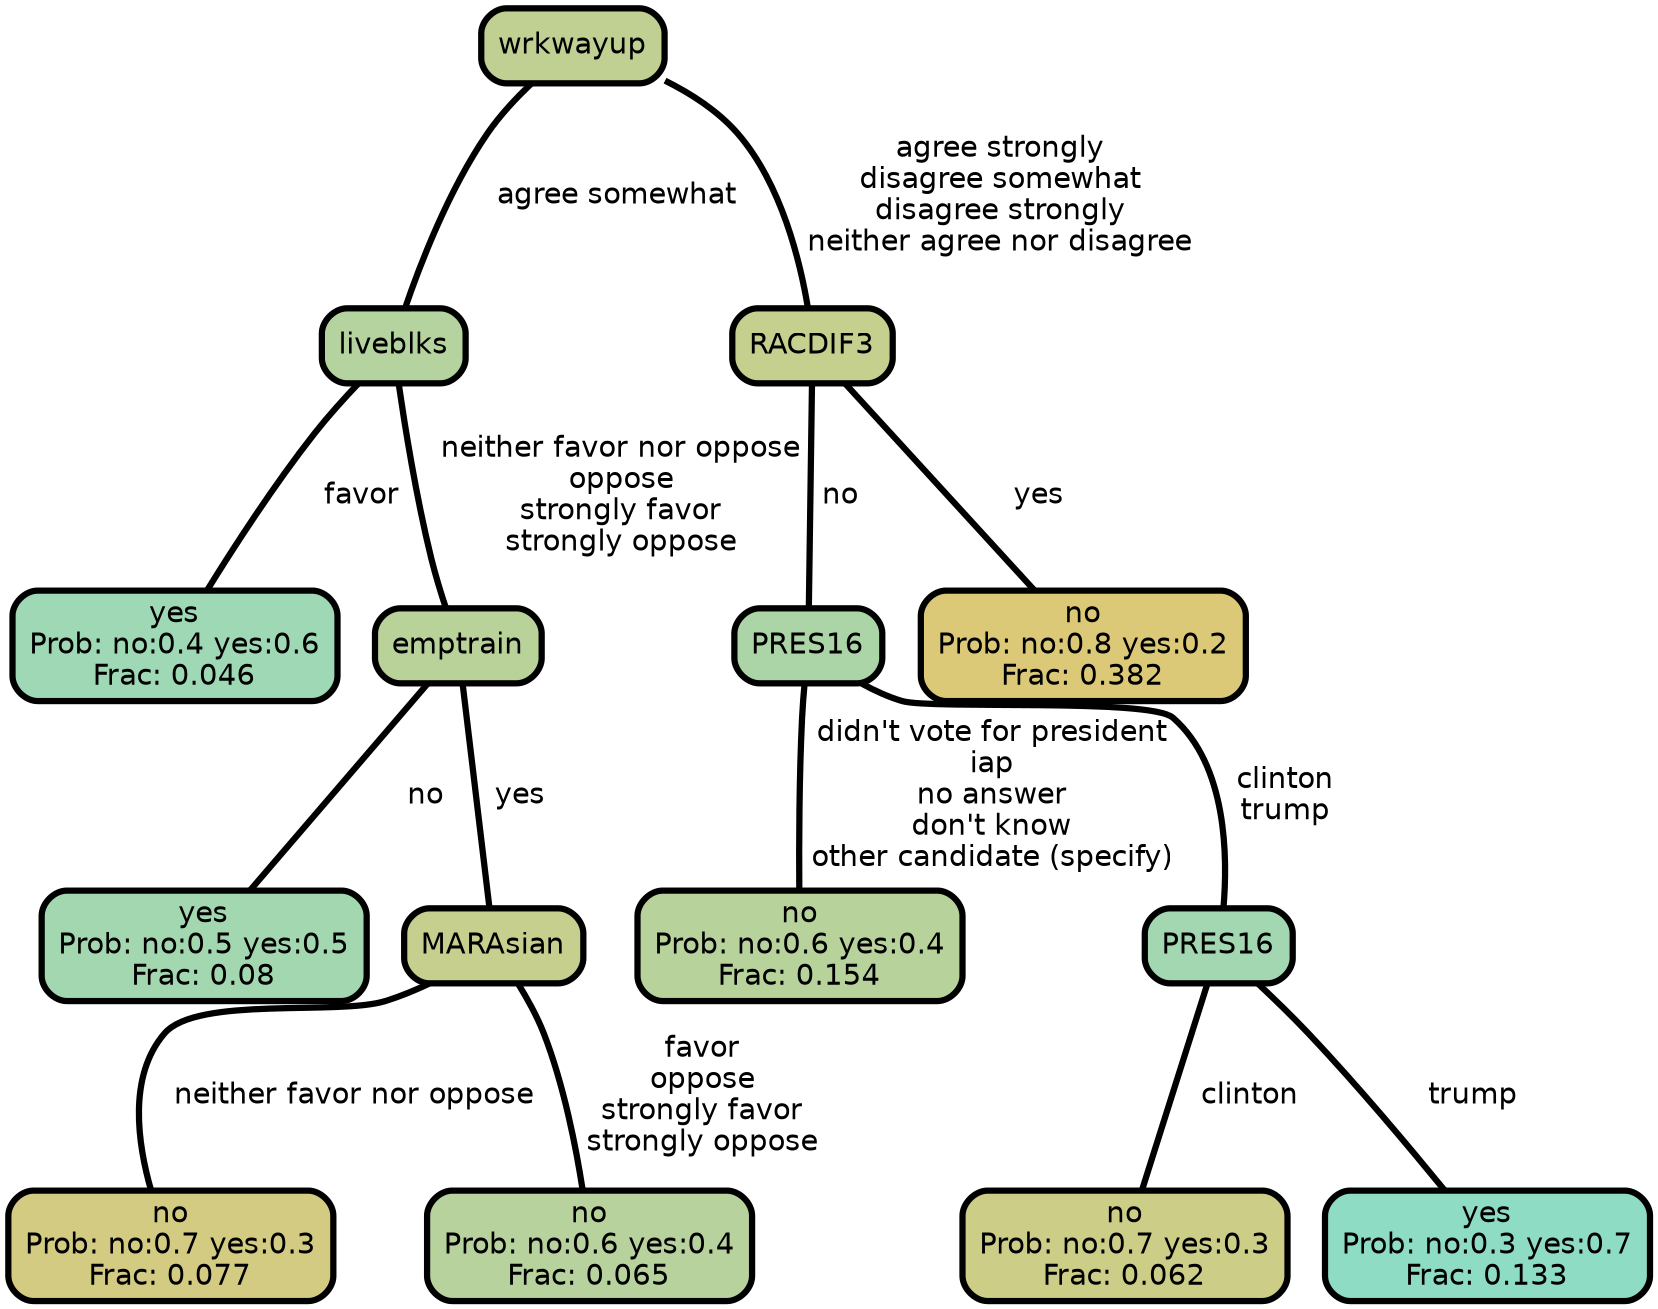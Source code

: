 graph Tree {
node [shape=box, style="filled, rounded",color="black",penwidth="3",fontcolor="black",                 fontname=helvetica] ;
graph [ranksep="0 equally", splines=straight,                 bgcolor=transparent, dpi=200] ;
edge [fontname=helvetica, color=black] ;
0 [label="yes
Prob: no:0.4 yes:0.6
Frac: 0.046", fillcolor="#9ed8b5"] ;
1 [label="liveblks", fillcolor="#b5d39e"] ;
2 [label="yes
Prob: no:0.5 yes:0.5
Frac: 0.08", fillcolor="#a3d7b0"] ;
3 [label="emptrain", fillcolor="#b9d29a"] ;
4 [label="no
Prob: no:0.7 yes:0.3
Frac: 0.077", fillcolor="#d2cb81"] ;
5 [label="MARAsian", fillcolor="#c6cf8d"] ;
6 [label="no
Prob: no:0.6 yes:0.4
Frac: 0.065", fillcolor="#b7d29c"] ;
7 [label="wrkwayup", fillcolor="#c0d093"] ;
8 [label="no
Prob: no:0.6 yes:0.4
Frac: 0.154", fillcolor="#b8d29b"] ;
9 [label="PRES16", fillcolor="#acd5a7"] ;
10 [label="no
Prob: no:0.7 yes:0.3
Frac: 0.062", fillcolor="#cccd87"] ;
11 [label="PRES16", fillcolor="#a2d7b1"] ;
12 [label="yes
Prob: no:0.3 yes:0.7
Frac: 0.133", fillcolor="#8fdcc4"] ;
13 [label="RACDIF3", fillcolor="#c5cf8e"] ;
14 [label="no
Prob: no:0.8 yes:0.2
Frac: 0.382", fillcolor="#dcc977"] ;
1 -- 0 [label=" favor",penwidth=3] ;
1 -- 3 [label=" neither favor nor oppose\n oppose\n strongly favor\n strongly oppose",penwidth=3] ;
3 -- 2 [label=" no",penwidth=3] ;
3 -- 5 [label=" yes",penwidth=3] ;
5 -- 4 [label=" neither favor nor oppose",penwidth=3] ;
5 -- 6 [label=" favor\n oppose\n strongly favor\n strongly oppose",penwidth=3] ;
7 -- 1 [label=" agree somewhat",penwidth=3] ;
7 -- 13 [label=" agree strongly\n disagree somewhat\n disagree strongly\n neither agree nor disagree",penwidth=3] ;
9 -- 8 [label=" didn't vote for president\n iap\n no answer\n don't know\n other candidate (specify)",penwidth=3] ;
9 -- 11 [label=" clinton\n trump",penwidth=3] ;
11 -- 10 [label=" clinton",penwidth=3] ;
11 -- 12 [label=" trump",penwidth=3] ;
13 -- 9 [label=" no",penwidth=3] ;
13 -- 14 [label=" yes",penwidth=3] ;
{rank = same;}}